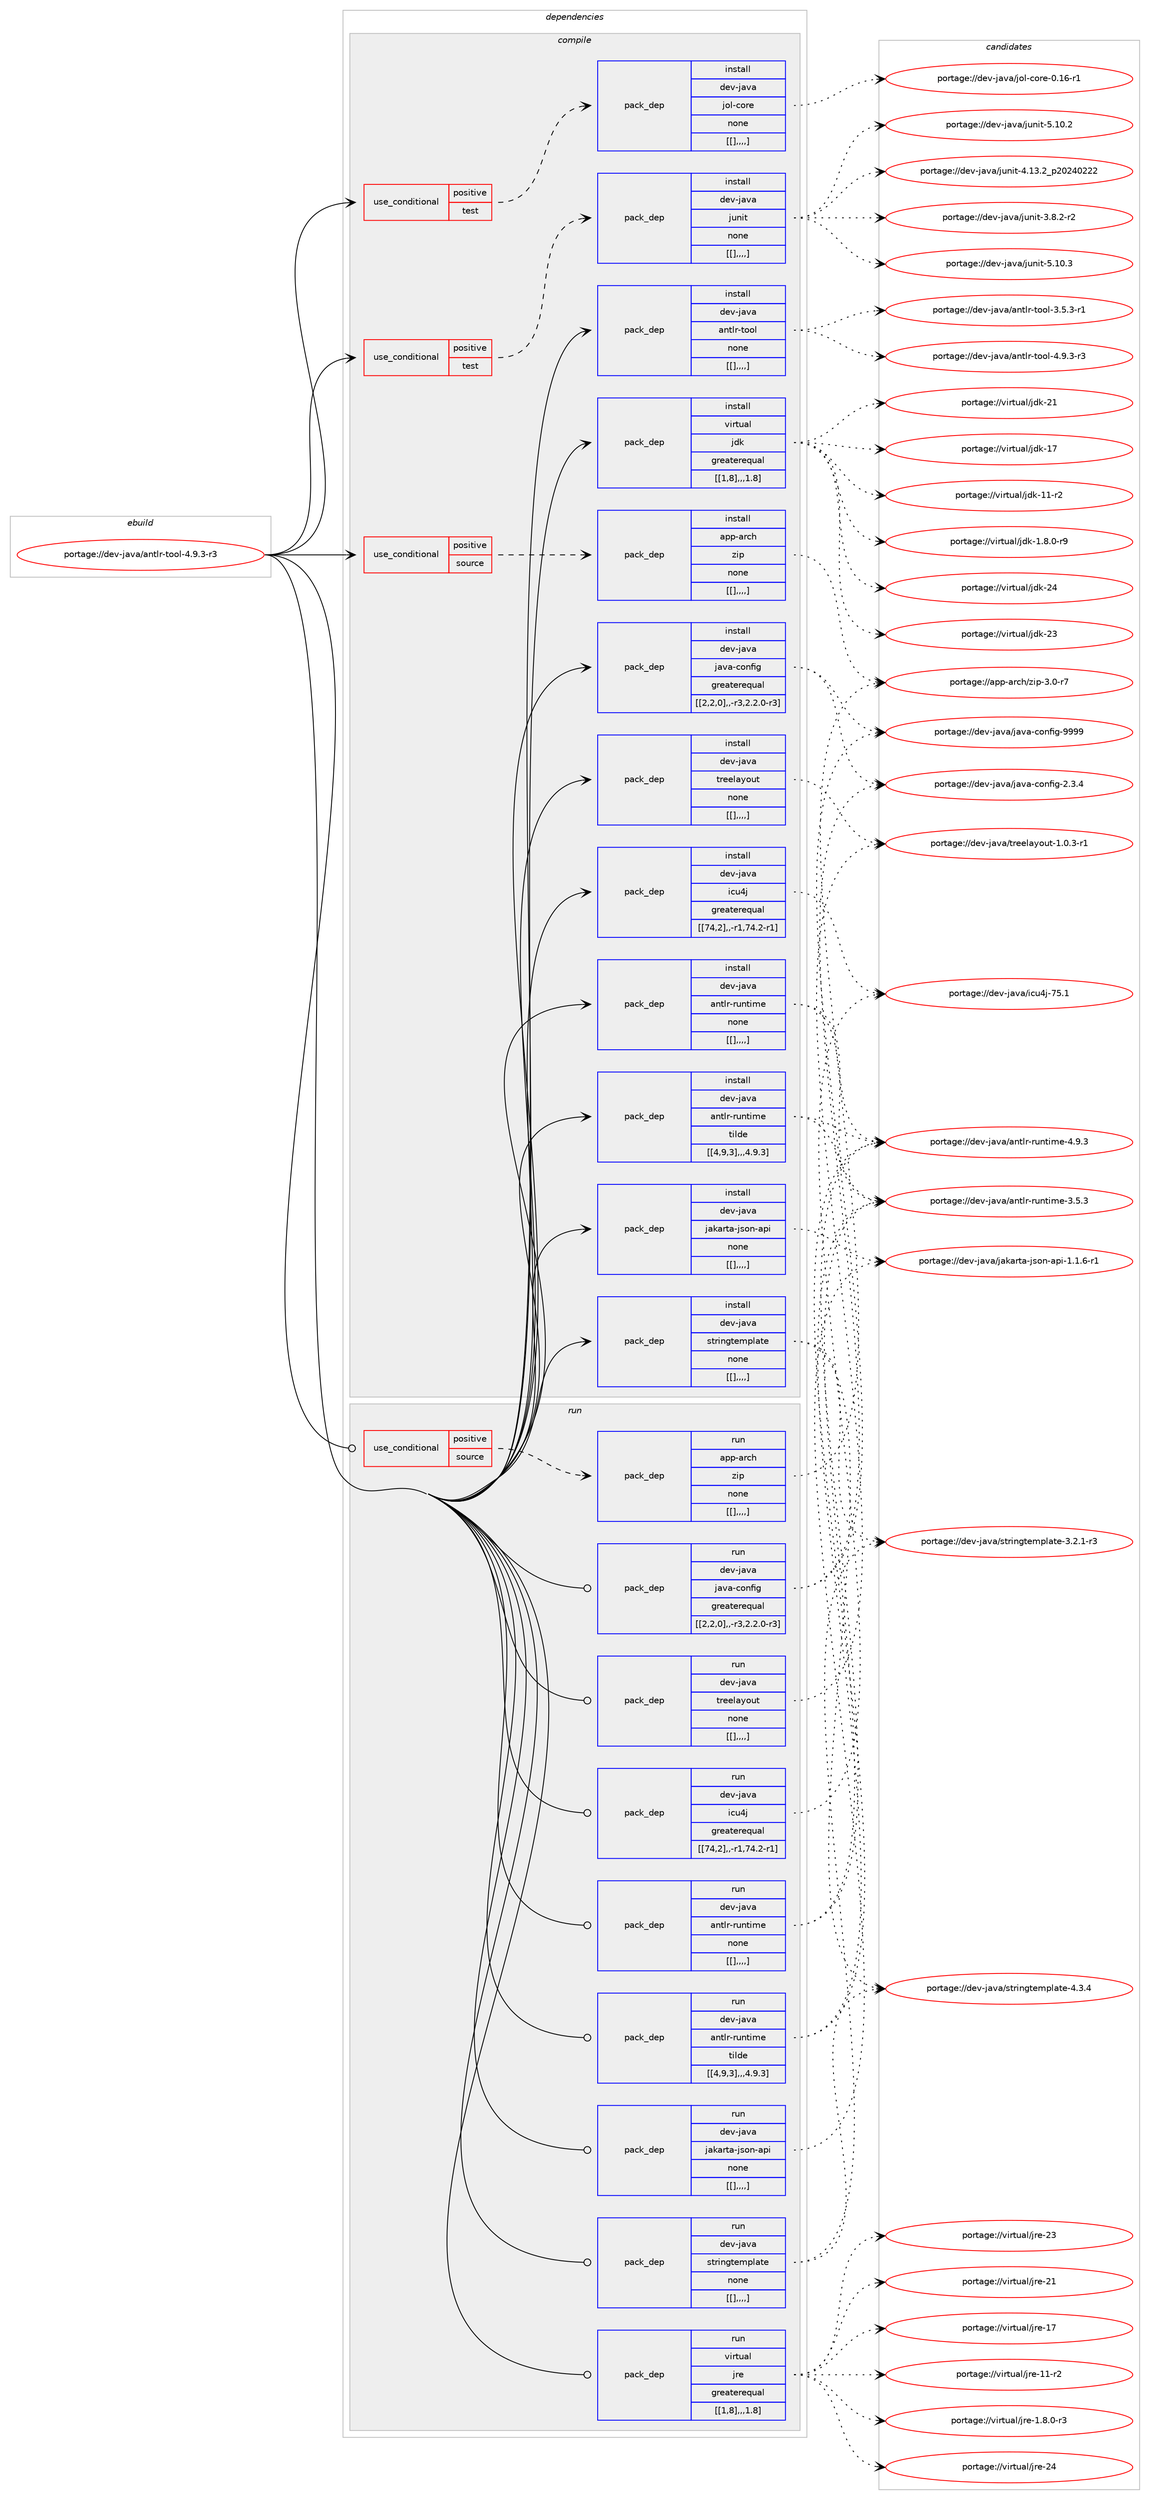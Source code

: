 digraph prolog {

# *************
# Graph options
# *************

newrank=true;
concentrate=true;
compound=true;
graph [rankdir=LR,fontname=Helvetica,fontsize=10,ranksep=1.5];#, ranksep=2.5, nodesep=0.2];
edge  [arrowhead=vee];
node  [fontname=Helvetica,fontsize=10];

# **********
# The ebuild
# **********

subgraph cluster_leftcol {
color=gray;
label=<<i>ebuild</i>>;
id [label="portage://dev-java/antlr-tool-4.9.3-r3", color=red, width=4, href="../dev-java/antlr-tool-4.9.3-r3.svg"];
}

# ****************
# The dependencies
# ****************

subgraph cluster_midcol {
color=gray;
label=<<i>dependencies</i>>;
subgraph cluster_compile {
fillcolor="#eeeeee";
style=filled;
label=<<i>compile</i>>;
subgraph cond22076 {
dependency92940 [label=<<TABLE BORDER="0" CELLBORDER="1" CELLSPACING="0" CELLPADDING="4"><TR><TD ROWSPAN="3" CELLPADDING="10">use_conditional</TD></TR><TR><TD>positive</TD></TR><TR><TD>source</TD></TR></TABLE>>, shape=none, color=red];
subgraph pack69818 {
dependency92941 [label=<<TABLE BORDER="0" CELLBORDER="1" CELLSPACING="0" CELLPADDING="4" WIDTH="220"><TR><TD ROWSPAN="6" CELLPADDING="30">pack_dep</TD></TR><TR><TD WIDTH="110">install</TD></TR><TR><TD>app-arch</TD></TR><TR><TD>zip</TD></TR><TR><TD>none</TD></TR><TR><TD>[[],,,,]</TD></TR></TABLE>>, shape=none, color=blue];
}
dependency92940:e -> dependency92941:w [weight=20,style="dashed",arrowhead="vee"];
}
id:e -> dependency92940:w [weight=20,style="solid",arrowhead="vee"];
subgraph cond22077 {
dependency92942 [label=<<TABLE BORDER="0" CELLBORDER="1" CELLSPACING="0" CELLPADDING="4"><TR><TD ROWSPAN="3" CELLPADDING="10">use_conditional</TD></TR><TR><TD>positive</TD></TR><TR><TD>test</TD></TR></TABLE>>, shape=none, color=red];
subgraph pack69819 {
dependency92943 [label=<<TABLE BORDER="0" CELLBORDER="1" CELLSPACING="0" CELLPADDING="4" WIDTH="220"><TR><TD ROWSPAN="6" CELLPADDING="30">pack_dep</TD></TR><TR><TD WIDTH="110">install</TD></TR><TR><TD>dev-java</TD></TR><TR><TD>jol-core</TD></TR><TR><TD>none</TD></TR><TR><TD>[[],,,,]</TD></TR></TABLE>>, shape=none, color=blue];
}
dependency92942:e -> dependency92943:w [weight=20,style="dashed",arrowhead="vee"];
}
id:e -> dependency92942:w [weight=20,style="solid",arrowhead="vee"];
subgraph cond22078 {
dependency92944 [label=<<TABLE BORDER="0" CELLBORDER="1" CELLSPACING="0" CELLPADDING="4"><TR><TD ROWSPAN="3" CELLPADDING="10">use_conditional</TD></TR><TR><TD>positive</TD></TR><TR><TD>test</TD></TR></TABLE>>, shape=none, color=red];
subgraph pack69820 {
dependency92945 [label=<<TABLE BORDER="0" CELLBORDER="1" CELLSPACING="0" CELLPADDING="4" WIDTH="220"><TR><TD ROWSPAN="6" CELLPADDING="30">pack_dep</TD></TR><TR><TD WIDTH="110">install</TD></TR><TR><TD>dev-java</TD></TR><TR><TD>junit</TD></TR><TR><TD>none</TD></TR><TR><TD>[[],,,,]</TD></TR></TABLE>>, shape=none, color=blue];
}
dependency92944:e -> dependency92945:w [weight=20,style="dashed",arrowhead="vee"];
}
id:e -> dependency92944:w [weight=20,style="solid",arrowhead="vee"];
subgraph pack69821 {
dependency92946 [label=<<TABLE BORDER="0" CELLBORDER="1" CELLSPACING="0" CELLPADDING="4" WIDTH="220"><TR><TD ROWSPAN="6" CELLPADDING="30">pack_dep</TD></TR><TR><TD WIDTH="110">install</TD></TR><TR><TD>dev-java</TD></TR><TR><TD>antlr-runtime</TD></TR><TR><TD>none</TD></TR><TR><TD>[[],,,,]</TD></TR></TABLE>>, shape=none, color=blue];
}
id:e -> dependency92946:w [weight=20,style="solid",arrowhead="vee"];
subgraph pack69822 {
dependency92947 [label=<<TABLE BORDER="0" CELLBORDER="1" CELLSPACING="0" CELLPADDING="4" WIDTH="220"><TR><TD ROWSPAN="6" CELLPADDING="30">pack_dep</TD></TR><TR><TD WIDTH="110">install</TD></TR><TR><TD>dev-java</TD></TR><TR><TD>antlr-runtime</TD></TR><TR><TD>tilde</TD></TR><TR><TD>[[4,9,3],,,4.9.3]</TD></TR></TABLE>>, shape=none, color=blue];
}
id:e -> dependency92947:w [weight=20,style="solid",arrowhead="vee"];
subgraph pack69823 {
dependency92948 [label=<<TABLE BORDER="0" CELLBORDER="1" CELLSPACING="0" CELLPADDING="4" WIDTH="220"><TR><TD ROWSPAN="6" CELLPADDING="30">pack_dep</TD></TR><TR><TD WIDTH="110">install</TD></TR><TR><TD>dev-java</TD></TR><TR><TD>antlr-tool</TD></TR><TR><TD>none</TD></TR><TR><TD>[[],,,,]</TD></TR></TABLE>>, shape=none, color=blue];
}
id:e -> dependency92948:w [weight=20,style="solid",arrowhead="vee"];
subgraph pack69824 {
dependency92949 [label=<<TABLE BORDER="0" CELLBORDER="1" CELLSPACING="0" CELLPADDING="4" WIDTH="220"><TR><TD ROWSPAN="6" CELLPADDING="30">pack_dep</TD></TR><TR><TD WIDTH="110">install</TD></TR><TR><TD>dev-java</TD></TR><TR><TD>icu4j</TD></TR><TR><TD>greaterequal</TD></TR><TR><TD>[[74,2],,-r1,74.2-r1]</TD></TR></TABLE>>, shape=none, color=blue];
}
id:e -> dependency92949:w [weight=20,style="solid",arrowhead="vee"];
subgraph pack69825 {
dependency92950 [label=<<TABLE BORDER="0" CELLBORDER="1" CELLSPACING="0" CELLPADDING="4" WIDTH="220"><TR><TD ROWSPAN="6" CELLPADDING="30">pack_dep</TD></TR><TR><TD WIDTH="110">install</TD></TR><TR><TD>dev-java</TD></TR><TR><TD>jakarta-json-api</TD></TR><TR><TD>none</TD></TR><TR><TD>[[],,,,]</TD></TR></TABLE>>, shape=none, color=blue];
}
id:e -> dependency92950:w [weight=20,style="solid",arrowhead="vee"];
subgraph pack69826 {
dependency92951 [label=<<TABLE BORDER="0" CELLBORDER="1" CELLSPACING="0" CELLPADDING="4" WIDTH="220"><TR><TD ROWSPAN="6" CELLPADDING="30">pack_dep</TD></TR><TR><TD WIDTH="110">install</TD></TR><TR><TD>dev-java</TD></TR><TR><TD>java-config</TD></TR><TR><TD>greaterequal</TD></TR><TR><TD>[[2,2,0],,-r3,2.2.0-r3]</TD></TR></TABLE>>, shape=none, color=blue];
}
id:e -> dependency92951:w [weight=20,style="solid",arrowhead="vee"];
subgraph pack69827 {
dependency92952 [label=<<TABLE BORDER="0" CELLBORDER="1" CELLSPACING="0" CELLPADDING="4" WIDTH="220"><TR><TD ROWSPAN="6" CELLPADDING="30">pack_dep</TD></TR><TR><TD WIDTH="110">install</TD></TR><TR><TD>dev-java</TD></TR><TR><TD>stringtemplate</TD></TR><TR><TD>none</TD></TR><TR><TD>[[],,,,]</TD></TR></TABLE>>, shape=none, color=blue];
}
id:e -> dependency92952:w [weight=20,style="solid",arrowhead="vee"];
subgraph pack69828 {
dependency92953 [label=<<TABLE BORDER="0" CELLBORDER="1" CELLSPACING="0" CELLPADDING="4" WIDTH="220"><TR><TD ROWSPAN="6" CELLPADDING="30">pack_dep</TD></TR><TR><TD WIDTH="110">install</TD></TR><TR><TD>dev-java</TD></TR><TR><TD>treelayout</TD></TR><TR><TD>none</TD></TR><TR><TD>[[],,,,]</TD></TR></TABLE>>, shape=none, color=blue];
}
id:e -> dependency92953:w [weight=20,style="solid",arrowhead="vee"];
subgraph pack69829 {
dependency92954 [label=<<TABLE BORDER="0" CELLBORDER="1" CELLSPACING="0" CELLPADDING="4" WIDTH="220"><TR><TD ROWSPAN="6" CELLPADDING="30">pack_dep</TD></TR><TR><TD WIDTH="110">install</TD></TR><TR><TD>virtual</TD></TR><TR><TD>jdk</TD></TR><TR><TD>greaterequal</TD></TR><TR><TD>[[1,8],,,1.8]</TD></TR></TABLE>>, shape=none, color=blue];
}
id:e -> dependency92954:w [weight=20,style="solid",arrowhead="vee"];
}
subgraph cluster_compileandrun {
fillcolor="#eeeeee";
style=filled;
label=<<i>compile and run</i>>;
}
subgraph cluster_run {
fillcolor="#eeeeee";
style=filled;
label=<<i>run</i>>;
subgraph cond22079 {
dependency92955 [label=<<TABLE BORDER="0" CELLBORDER="1" CELLSPACING="0" CELLPADDING="4"><TR><TD ROWSPAN="3" CELLPADDING="10">use_conditional</TD></TR><TR><TD>positive</TD></TR><TR><TD>source</TD></TR></TABLE>>, shape=none, color=red];
subgraph pack69830 {
dependency92956 [label=<<TABLE BORDER="0" CELLBORDER="1" CELLSPACING="0" CELLPADDING="4" WIDTH="220"><TR><TD ROWSPAN="6" CELLPADDING="30">pack_dep</TD></TR><TR><TD WIDTH="110">run</TD></TR><TR><TD>app-arch</TD></TR><TR><TD>zip</TD></TR><TR><TD>none</TD></TR><TR><TD>[[],,,,]</TD></TR></TABLE>>, shape=none, color=blue];
}
dependency92955:e -> dependency92956:w [weight=20,style="dashed",arrowhead="vee"];
}
id:e -> dependency92955:w [weight=20,style="solid",arrowhead="odot"];
subgraph pack69831 {
dependency92957 [label=<<TABLE BORDER="0" CELLBORDER="1" CELLSPACING="0" CELLPADDING="4" WIDTH="220"><TR><TD ROWSPAN="6" CELLPADDING="30">pack_dep</TD></TR><TR><TD WIDTH="110">run</TD></TR><TR><TD>dev-java</TD></TR><TR><TD>antlr-runtime</TD></TR><TR><TD>none</TD></TR><TR><TD>[[],,,,]</TD></TR></TABLE>>, shape=none, color=blue];
}
id:e -> dependency92957:w [weight=20,style="solid",arrowhead="odot"];
subgraph pack69832 {
dependency92958 [label=<<TABLE BORDER="0" CELLBORDER="1" CELLSPACING="0" CELLPADDING="4" WIDTH="220"><TR><TD ROWSPAN="6" CELLPADDING="30">pack_dep</TD></TR><TR><TD WIDTH="110">run</TD></TR><TR><TD>dev-java</TD></TR><TR><TD>antlr-runtime</TD></TR><TR><TD>tilde</TD></TR><TR><TD>[[4,9,3],,,4.9.3]</TD></TR></TABLE>>, shape=none, color=blue];
}
id:e -> dependency92958:w [weight=20,style="solid",arrowhead="odot"];
subgraph pack69833 {
dependency92959 [label=<<TABLE BORDER="0" CELLBORDER="1" CELLSPACING="0" CELLPADDING="4" WIDTH="220"><TR><TD ROWSPAN="6" CELLPADDING="30">pack_dep</TD></TR><TR><TD WIDTH="110">run</TD></TR><TR><TD>dev-java</TD></TR><TR><TD>icu4j</TD></TR><TR><TD>greaterequal</TD></TR><TR><TD>[[74,2],,-r1,74.2-r1]</TD></TR></TABLE>>, shape=none, color=blue];
}
id:e -> dependency92959:w [weight=20,style="solid",arrowhead="odot"];
subgraph pack69834 {
dependency92960 [label=<<TABLE BORDER="0" CELLBORDER="1" CELLSPACING="0" CELLPADDING="4" WIDTH="220"><TR><TD ROWSPAN="6" CELLPADDING="30">pack_dep</TD></TR><TR><TD WIDTH="110">run</TD></TR><TR><TD>dev-java</TD></TR><TR><TD>jakarta-json-api</TD></TR><TR><TD>none</TD></TR><TR><TD>[[],,,,]</TD></TR></TABLE>>, shape=none, color=blue];
}
id:e -> dependency92960:w [weight=20,style="solid",arrowhead="odot"];
subgraph pack69835 {
dependency92961 [label=<<TABLE BORDER="0" CELLBORDER="1" CELLSPACING="0" CELLPADDING="4" WIDTH="220"><TR><TD ROWSPAN="6" CELLPADDING="30">pack_dep</TD></TR><TR><TD WIDTH="110">run</TD></TR><TR><TD>dev-java</TD></TR><TR><TD>java-config</TD></TR><TR><TD>greaterequal</TD></TR><TR><TD>[[2,2,0],,-r3,2.2.0-r3]</TD></TR></TABLE>>, shape=none, color=blue];
}
id:e -> dependency92961:w [weight=20,style="solid",arrowhead="odot"];
subgraph pack69836 {
dependency92962 [label=<<TABLE BORDER="0" CELLBORDER="1" CELLSPACING="0" CELLPADDING="4" WIDTH="220"><TR><TD ROWSPAN="6" CELLPADDING="30">pack_dep</TD></TR><TR><TD WIDTH="110">run</TD></TR><TR><TD>dev-java</TD></TR><TR><TD>stringtemplate</TD></TR><TR><TD>none</TD></TR><TR><TD>[[],,,,]</TD></TR></TABLE>>, shape=none, color=blue];
}
id:e -> dependency92962:w [weight=20,style="solid",arrowhead="odot"];
subgraph pack69837 {
dependency92963 [label=<<TABLE BORDER="0" CELLBORDER="1" CELLSPACING="0" CELLPADDING="4" WIDTH="220"><TR><TD ROWSPAN="6" CELLPADDING="30">pack_dep</TD></TR><TR><TD WIDTH="110">run</TD></TR><TR><TD>dev-java</TD></TR><TR><TD>treelayout</TD></TR><TR><TD>none</TD></TR><TR><TD>[[],,,,]</TD></TR></TABLE>>, shape=none, color=blue];
}
id:e -> dependency92963:w [weight=20,style="solid",arrowhead="odot"];
subgraph pack69838 {
dependency92964 [label=<<TABLE BORDER="0" CELLBORDER="1" CELLSPACING="0" CELLPADDING="4" WIDTH="220"><TR><TD ROWSPAN="6" CELLPADDING="30">pack_dep</TD></TR><TR><TD WIDTH="110">run</TD></TR><TR><TD>virtual</TD></TR><TR><TD>jre</TD></TR><TR><TD>greaterequal</TD></TR><TR><TD>[[1,8],,,1.8]</TD></TR></TABLE>>, shape=none, color=blue];
}
id:e -> dependency92964:w [weight=20,style="solid",arrowhead="odot"];
}
}

# **************
# The candidates
# **************

subgraph cluster_choices {
rank=same;
color=gray;
label=<<i>candidates</i>>;

subgraph choice69818 {
color=black;
nodesep=1;
choice9711211245971149910447122105112455146484511455 [label="portage://app-arch/zip-3.0-r7", color=red, width=4,href="../app-arch/zip-3.0-r7.svg"];
dependency92941:e -> choice9711211245971149910447122105112455146484511455:w [style=dotted,weight="100"];
}
subgraph choice69819 {
color=black;
nodesep=1;
choice10010111845106971189747106111108459911111410145484649544511449 [label="portage://dev-java/jol-core-0.16-r1", color=red, width=4,href="../dev-java/jol-core-0.16-r1.svg"];
dependency92943:e -> choice10010111845106971189747106111108459911111410145484649544511449:w [style=dotted,weight="100"];
}
subgraph choice69820 {
color=black;
nodesep=1;
choice1001011184510697118974710611711010511645534649484651 [label="portage://dev-java/junit-5.10.3", color=red, width=4,href="../dev-java/junit-5.10.3.svg"];
choice1001011184510697118974710611711010511645534649484650 [label="portage://dev-java/junit-5.10.2", color=red, width=4,href="../dev-java/junit-5.10.2.svg"];
choice1001011184510697118974710611711010511645524649514650951125048505248505050 [label="portage://dev-java/junit-4.13.2_p20240222", color=red, width=4,href="../dev-java/junit-4.13.2_p20240222.svg"];
choice100101118451069711897471061171101051164551465646504511450 [label="portage://dev-java/junit-3.8.2-r2", color=red, width=4,href="../dev-java/junit-3.8.2-r2.svg"];
dependency92945:e -> choice1001011184510697118974710611711010511645534649484651:w [style=dotted,weight="100"];
dependency92945:e -> choice1001011184510697118974710611711010511645534649484650:w [style=dotted,weight="100"];
dependency92945:e -> choice1001011184510697118974710611711010511645524649514650951125048505248505050:w [style=dotted,weight="100"];
dependency92945:e -> choice100101118451069711897471061171101051164551465646504511450:w [style=dotted,weight="100"];
}
subgraph choice69821 {
color=black;
nodesep=1;
choice100101118451069711897479711011610811445114117110116105109101455246574651 [label="portage://dev-java/antlr-runtime-4.9.3", color=red, width=4,href="../dev-java/antlr-runtime-4.9.3.svg"];
choice100101118451069711897479711011610811445114117110116105109101455146534651 [label="portage://dev-java/antlr-runtime-3.5.3", color=red, width=4,href="../dev-java/antlr-runtime-3.5.3.svg"];
dependency92946:e -> choice100101118451069711897479711011610811445114117110116105109101455246574651:w [style=dotted,weight="100"];
dependency92946:e -> choice100101118451069711897479711011610811445114117110116105109101455146534651:w [style=dotted,weight="100"];
}
subgraph choice69822 {
color=black;
nodesep=1;
choice100101118451069711897479711011610811445114117110116105109101455246574651 [label="portage://dev-java/antlr-runtime-4.9.3", color=red, width=4,href="../dev-java/antlr-runtime-4.9.3.svg"];
choice100101118451069711897479711011610811445114117110116105109101455146534651 [label="portage://dev-java/antlr-runtime-3.5.3", color=red, width=4,href="../dev-java/antlr-runtime-3.5.3.svg"];
dependency92947:e -> choice100101118451069711897479711011610811445114117110116105109101455246574651:w [style=dotted,weight="100"];
dependency92947:e -> choice100101118451069711897479711011610811445114117110116105109101455146534651:w [style=dotted,weight="100"];
}
subgraph choice69823 {
color=black;
nodesep=1;
choice1001011184510697118974797110116108114451161111111084552465746514511451 [label="portage://dev-java/antlr-tool-4.9.3-r3", color=red, width=4,href="../dev-java/antlr-tool-4.9.3-r3.svg"];
choice1001011184510697118974797110116108114451161111111084551465346514511449 [label="portage://dev-java/antlr-tool-3.5.3-r1", color=red, width=4,href="../dev-java/antlr-tool-3.5.3-r1.svg"];
dependency92948:e -> choice1001011184510697118974797110116108114451161111111084552465746514511451:w [style=dotted,weight="100"];
dependency92948:e -> choice1001011184510697118974797110116108114451161111111084551465346514511449:w [style=dotted,weight="100"];
}
subgraph choice69824 {
color=black;
nodesep=1;
choice1001011184510697118974710599117521064555534649 [label="portage://dev-java/icu4j-75.1", color=red, width=4,href="../dev-java/icu4j-75.1.svg"];
dependency92949:e -> choice1001011184510697118974710599117521064555534649:w [style=dotted,weight="100"];
}
subgraph choice69825 {
color=black;
nodesep=1;
choice100101118451069711897471069710797114116974510611511111045971121054549464946544511449 [label="portage://dev-java/jakarta-json-api-1.1.6-r1", color=red, width=4,href="../dev-java/jakarta-json-api-1.1.6-r1.svg"];
dependency92950:e -> choice100101118451069711897471069710797114116974510611511111045971121054549464946544511449:w [style=dotted,weight="100"];
}
subgraph choice69826 {
color=black;
nodesep=1;
choice10010111845106971189747106971189745991111101021051034557575757 [label="portage://dev-java/java-config-9999", color=red, width=4,href="../dev-java/java-config-9999.svg"];
choice1001011184510697118974710697118974599111110102105103455046514652 [label="portage://dev-java/java-config-2.3.4", color=red, width=4,href="../dev-java/java-config-2.3.4.svg"];
dependency92951:e -> choice10010111845106971189747106971189745991111101021051034557575757:w [style=dotted,weight="100"];
dependency92951:e -> choice1001011184510697118974710697118974599111110102105103455046514652:w [style=dotted,weight="100"];
}
subgraph choice69827 {
color=black;
nodesep=1;
choice1001011184510697118974711511611410511010311610110911210897116101455246514652 [label="portage://dev-java/stringtemplate-4.3.4", color=red, width=4,href="../dev-java/stringtemplate-4.3.4.svg"];
choice10010111845106971189747115116114105110103116101109112108971161014551465046494511451 [label="portage://dev-java/stringtemplate-3.2.1-r3", color=red, width=4,href="../dev-java/stringtemplate-3.2.1-r3.svg"];
dependency92952:e -> choice1001011184510697118974711511611410511010311610110911210897116101455246514652:w [style=dotted,weight="100"];
dependency92952:e -> choice10010111845106971189747115116114105110103116101109112108971161014551465046494511451:w [style=dotted,weight="100"];
}
subgraph choice69828 {
color=black;
nodesep=1;
choice10010111845106971189747116114101101108971211111171164549464846514511449 [label="portage://dev-java/treelayout-1.0.3-r1", color=red, width=4,href="../dev-java/treelayout-1.0.3-r1.svg"];
dependency92953:e -> choice10010111845106971189747116114101101108971211111171164549464846514511449:w [style=dotted,weight="100"];
}
subgraph choice69829 {
color=black;
nodesep=1;
choice1181051141161179710847106100107455052 [label="portage://virtual/jdk-24", color=red, width=4,href="../virtual/jdk-24.svg"];
choice1181051141161179710847106100107455051 [label="portage://virtual/jdk-23", color=red, width=4,href="../virtual/jdk-23.svg"];
choice1181051141161179710847106100107455049 [label="portage://virtual/jdk-21", color=red, width=4,href="../virtual/jdk-21.svg"];
choice1181051141161179710847106100107454955 [label="portage://virtual/jdk-17", color=red, width=4,href="../virtual/jdk-17.svg"];
choice11810511411611797108471061001074549494511450 [label="portage://virtual/jdk-11-r2", color=red, width=4,href="../virtual/jdk-11-r2.svg"];
choice11810511411611797108471061001074549465646484511457 [label="portage://virtual/jdk-1.8.0-r9", color=red, width=4,href="../virtual/jdk-1.8.0-r9.svg"];
dependency92954:e -> choice1181051141161179710847106100107455052:w [style=dotted,weight="100"];
dependency92954:e -> choice1181051141161179710847106100107455051:w [style=dotted,weight="100"];
dependency92954:e -> choice1181051141161179710847106100107455049:w [style=dotted,weight="100"];
dependency92954:e -> choice1181051141161179710847106100107454955:w [style=dotted,weight="100"];
dependency92954:e -> choice11810511411611797108471061001074549494511450:w [style=dotted,weight="100"];
dependency92954:e -> choice11810511411611797108471061001074549465646484511457:w [style=dotted,weight="100"];
}
subgraph choice69830 {
color=black;
nodesep=1;
choice9711211245971149910447122105112455146484511455 [label="portage://app-arch/zip-3.0-r7", color=red, width=4,href="../app-arch/zip-3.0-r7.svg"];
dependency92956:e -> choice9711211245971149910447122105112455146484511455:w [style=dotted,weight="100"];
}
subgraph choice69831 {
color=black;
nodesep=1;
choice100101118451069711897479711011610811445114117110116105109101455246574651 [label="portage://dev-java/antlr-runtime-4.9.3", color=red, width=4,href="../dev-java/antlr-runtime-4.9.3.svg"];
choice100101118451069711897479711011610811445114117110116105109101455146534651 [label="portage://dev-java/antlr-runtime-3.5.3", color=red, width=4,href="../dev-java/antlr-runtime-3.5.3.svg"];
dependency92957:e -> choice100101118451069711897479711011610811445114117110116105109101455246574651:w [style=dotted,weight="100"];
dependency92957:e -> choice100101118451069711897479711011610811445114117110116105109101455146534651:w [style=dotted,weight="100"];
}
subgraph choice69832 {
color=black;
nodesep=1;
choice100101118451069711897479711011610811445114117110116105109101455246574651 [label="portage://dev-java/antlr-runtime-4.9.3", color=red, width=4,href="../dev-java/antlr-runtime-4.9.3.svg"];
choice100101118451069711897479711011610811445114117110116105109101455146534651 [label="portage://dev-java/antlr-runtime-3.5.3", color=red, width=4,href="../dev-java/antlr-runtime-3.5.3.svg"];
dependency92958:e -> choice100101118451069711897479711011610811445114117110116105109101455246574651:w [style=dotted,weight="100"];
dependency92958:e -> choice100101118451069711897479711011610811445114117110116105109101455146534651:w [style=dotted,weight="100"];
}
subgraph choice69833 {
color=black;
nodesep=1;
choice1001011184510697118974710599117521064555534649 [label="portage://dev-java/icu4j-75.1", color=red, width=4,href="../dev-java/icu4j-75.1.svg"];
dependency92959:e -> choice1001011184510697118974710599117521064555534649:w [style=dotted,weight="100"];
}
subgraph choice69834 {
color=black;
nodesep=1;
choice100101118451069711897471069710797114116974510611511111045971121054549464946544511449 [label="portage://dev-java/jakarta-json-api-1.1.6-r1", color=red, width=4,href="../dev-java/jakarta-json-api-1.1.6-r1.svg"];
dependency92960:e -> choice100101118451069711897471069710797114116974510611511111045971121054549464946544511449:w [style=dotted,weight="100"];
}
subgraph choice69835 {
color=black;
nodesep=1;
choice10010111845106971189747106971189745991111101021051034557575757 [label="portage://dev-java/java-config-9999", color=red, width=4,href="../dev-java/java-config-9999.svg"];
choice1001011184510697118974710697118974599111110102105103455046514652 [label="portage://dev-java/java-config-2.3.4", color=red, width=4,href="../dev-java/java-config-2.3.4.svg"];
dependency92961:e -> choice10010111845106971189747106971189745991111101021051034557575757:w [style=dotted,weight="100"];
dependency92961:e -> choice1001011184510697118974710697118974599111110102105103455046514652:w [style=dotted,weight="100"];
}
subgraph choice69836 {
color=black;
nodesep=1;
choice1001011184510697118974711511611410511010311610110911210897116101455246514652 [label="portage://dev-java/stringtemplate-4.3.4", color=red, width=4,href="../dev-java/stringtemplate-4.3.4.svg"];
choice10010111845106971189747115116114105110103116101109112108971161014551465046494511451 [label="portage://dev-java/stringtemplate-3.2.1-r3", color=red, width=4,href="../dev-java/stringtemplate-3.2.1-r3.svg"];
dependency92962:e -> choice1001011184510697118974711511611410511010311610110911210897116101455246514652:w [style=dotted,weight="100"];
dependency92962:e -> choice10010111845106971189747115116114105110103116101109112108971161014551465046494511451:w [style=dotted,weight="100"];
}
subgraph choice69837 {
color=black;
nodesep=1;
choice10010111845106971189747116114101101108971211111171164549464846514511449 [label="portage://dev-java/treelayout-1.0.3-r1", color=red, width=4,href="../dev-java/treelayout-1.0.3-r1.svg"];
dependency92963:e -> choice10010111845106971189747116114101101108971211111171164549464846514511449:w [style=dotted,weight="100"];
}
subgraph choice69838 {
color=black;
nodesep=1;
choice1181051141161179710847106114101455052 [label="portage://virtual/jre-24", color=red, width=4,href="../virtual/jre-24.svg"];
choice1181051141161179710847106114101455051 [label="portage://virtual/jre-23", color=red, width=4,href="../virtual/jre-23.svg"];
choice1181051141161179710847106114101455049 [label="portage://virtual/jre-21", color=red, width=4,href="../virtual/jre-21.svg"];
choice1181051141161179710847106114101454955 [label="portage://virtual/jre-17", color=red, width=4,href="../virtual/jre-17.svg"];
choice11810511411611797108471061141014549494511450 [label="portage://virtual/jre-11-r2", color=red, width=4,href="../virtual/jre-11-r2.svg"];
choice11810511411611797108471061141014549465646484511451 [label="portage://virtual/jre-1.8.0-r3", color=red, width=4,href="../virtual/jre-1.8.0-r3.svg"];
dependency92964:e -> choice1181051141161179710847106114101455052:w [style=dotted,weight="100"];
dependency92964:e -> choice1181051141161179710847106114101455051:w [style=dotted,weight="100"];
dependency92964:e -> choice1181051141161179710847106114101455049:w [style=dotted,weight="100"];
dependency92964:e -> choice1181051141161179710847106114101454955:w [style=dotted,weight="100"];
dependency92964:e -> choice11810511411611797108471061141014549494511450:w [style=dotted,weight="100"];
dependency92964:e -> choice11810511411611797108471061141014549465646484511451:w [style=dotted,weight="100"];
}
}

}
